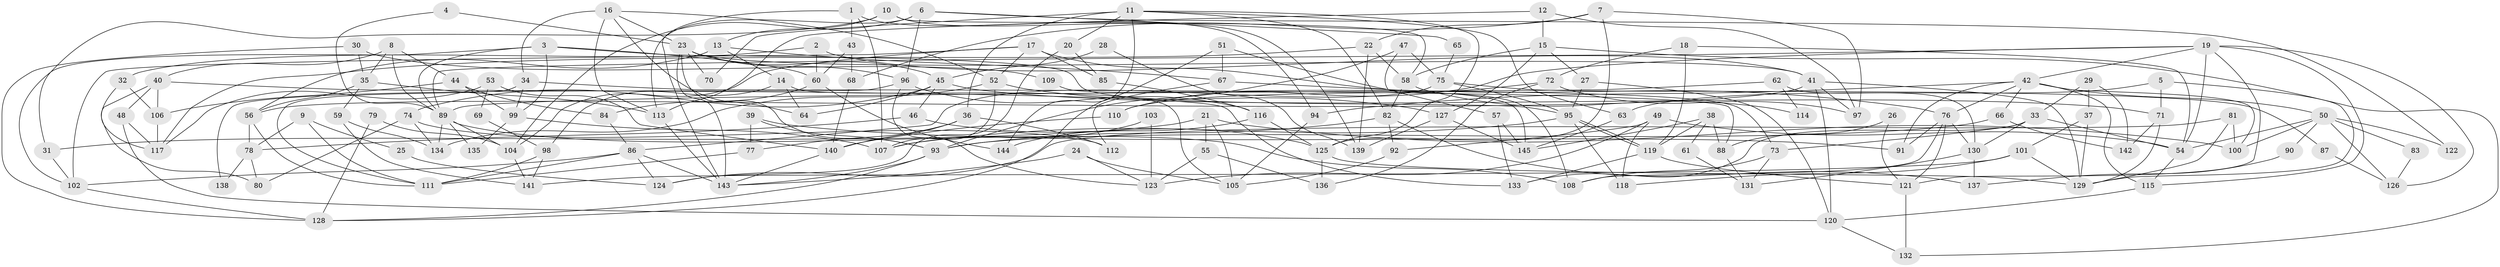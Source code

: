 // coarse degree distribution, {7: 0.0891089108910891, 3: 0.2079207920792079, 8: 0.06930693069306931, 2: 0.07920792079207921, 4: 0.19801980198019803, 5: 0.2376237623762376, 6: 0.07920792079207921, 9: 0.019801980198019802, 10: 0.019801980198019802}
// Generated by graph-tools (version 1.1) at 2025/52/02/27/25 19:52:03]
// undirected, 145 vertices, 290 edges
graph export_dot {
graph [start="1"]
  node [color=gray90,style=filled];
  1;
  2;
  3;
  4;
  5;
  6;
  7;
  8;
  9;
  10;
  11;
  12;
  13;
  14;
  15;
  16;
  17;
  18;
  19;
  20;
  21;
  22;
  23;
  24;
  25;
  26;
  27;
  28;
  29;
  30;
  31;
  32;
  33;
  34;
  35;
  36;
  37;
  38;
  39;
  40;
  41;
  42;
  43;
  44;
  45;
  46;
  47;
  48;
  49;
  50;
  51;
  52;
  53;
  54;
  55;
  56;
  57;
  58;
  59;
  60;
  61;
  62;
  63;
  64;
  65;
  66;
  67;
  68;
  69;
  70;
  71;
  72;
  73;
  74;
  75;
  76;
  77;
  78;
  79;
  80;
  81;
  82;
  83;
  84;
  85;
  86;
  87;
  88;
  89;
  90;
  91;
  92;
  93;
  94;
  95;
  96;
  97;
  98;
  99;
  100;
  101;
  102;
  103;
  104;
  105;
  106;
  107;
  108;
  109;
  110;
  111;
  112;
  113;
  114;
  115;
  116;
  117;
  118;
  119;
  120;
  121;
  122;
  123;
  124;
  125;
  126;
  127;
  128;
  129;
  130;
  131;
  132;
  133;
  134;
  135;
  136;
  137;
  138;
  139;
  140;
  141;
  142;
  143;
  144;
  145;
  1 -- 107;
  1 -- 143;
  1 -- 43;
  1 -- 94;
  2 -- 41;
  2 -- 60;
  2 -- 32;
  3 -- 102;
  3 -- 89;
  3 -- 60;
  3 -- 95;
  3 -- 99;
  4 -- 89;
  4 -- 23;
  5 -- 63;
  5 -- 129;
  5 -- 71;
  6 -- 104;
  6 -- 96;
  6 -- 65;
  6 -- 113;
  6 -- 122;
  7 -- 97;
  7 -- 22;
  7 -- 68;
  7 -- 125;
  8 -- 89;
  8 -- 44;
  8 -- 35;
  8 -- 40;
  9 -- 78;
  9 -- 111;
  9 -- 25;
  10 -- 139;
  10 -- 13;
  10 -- 31;
  10 -- 58;
  11 -- 125;
  11 -- 82;
  11 -- 20;
  11 -- 36;
  11 -- 63;
  11 -- 70;
  11 -- 144;
  12 -- 113;
  12 -- 15;
  12 -- 97;
  13 -- 56;
  13 -- 14;
  13 -- 67;
  14 -- 98;
  14 -- 64;
  14 -- 105;
  15 -- 132;
  15 -- 27;
  15 -- 58;
  15 -- 127;
  16 -- 23;
  16 -- 113;
  16 -- 34;
  16 -- 52;
  16 -- 64;
  17 -- 52;
  17 -- 102;
  17 -- 73;
  17 -- 85;
  17 -- 104;
  18 -- 54;
  18 -- 119;
  18 -- 72;
  19 -- 54;
  19 -- 42;
  19 -- 89;
  19 -- 110;
  19 -- 115;
  19 -- 121;
  19 -- 126;
  20 -- 85;
  20 -- 124;
  21 -- 100;
  21 -- 105;
  21 -- 31;
  21 -- 55;
  22 -- 117;
  22 -- 58;
  22 -- 139;
  23 -- 45;
  23 -- 143;
  23 -- 41;
  23 -- 70;
  23 -- 93;
  23 -- 96;
  24 -- 123;
  24 -- 105;
  24 -- 143;
  25 -- 124;
  26 -- 121;
  26 -- 88;
  27 -- 95;
  27 -- 120;
  28 -- 45;
  28 -- 139;
  29 -- 142;
  29 -- 33;
  29 -- 37;
  30 -- 35;
  30 -- 128;
  30 -- 109;
  31 -- 102;
  32 -- 117;
  32 -- 106;
  33 -- 73;
  33 -- 133;
  33 -- 54;
  33 -- 130;
  34 -- 111;
  34 -- 88;
  34 -- 99;
  35 -- 56;
  35 -- 59;
  35 -- 113;
  36 -- 140;
  36 -- 77;
  36 -- 112;
  37 -- 101;
  37 -- 129;
  38 -- 119;
  38 -- 88;
  38 -- 61;
  38 -- 145;
  39 -- 93;
  39 -- 91;
  39 -- 77;
  40 -- 133;
  40 -- 48;
  40 -- 80;
  40 -- 106;
  41 -- 129;
  41 -- 56;
  41 -- 97;
  41 -- 120;
  42 -- 50;
  42 -- 76;
  42 -- 66;
  42 -- 91;
  42 -- 94;
  42 -- 100;
  42 -- 115;
  43 -- 68;
  43 -- 60;
  44 -- 99;
  44 -- 106;
  44 -- 84;
  45 -- 71;
  45 -- 46;
  45 -- 64;
  45 -- 74;
  46 -- 125;
  46 -- 78;
  47 -- 75;
  47 -- 93;
  47 -- 57;
  48 -- 120;
  48 -- 117;
  49 -- 54;
  49 -- 92;
  49 -- 118;
  49 -- 123;
  50 -- 54;
  50 -- 100;
  50 -- 83;
  50 -- 90;
  50 -- 122;
  50 -- 126;
  51 -- 67;
  51 -- 128;
  51 -- 108;
  52 -- 107;
  52 -- 127;
  52 -- 134;
  53 -- 140;
  53 -- 117;
  53 -- 69;
  54 -- 115;
  55 -- 136;
  55 -- 123;
  56 -- 111;
  56 -- 78;
  57 -- 145;
  57 -- 133;
  58 -- 82;
  58 -- 114;
  59 -- 134;
  59 -- 141;
  60 -- 84;
  60 -- 144;
  61 -- 131;
  62 -- 130;
  62 -- 89;
  62 -- 114;
  63 -- 145;
  65 -- 75;
  66 -- 93;
  66 -- 142;
  67 -- 112;
  67 -- 76;
  68 -- 140;
  69 -- 98;
  71 -- 129;
  71 -- 142;
  72 -- 97;
  72 -- 110;
  72 -- 136;
  73 -- 108;
  73 -- 131;
  74 -- 134;
  74 -- 80;
  74 -- 112;
  75 -- 86;
  75 -- 95;
  75 -- 87;
  76 -- 108;
  76 -- 91;
  76 -- 121;
  76 -- 130;
  77 -- 111;
  78 -- 80;
  78 -- 138;
  79 -- 128;
  79 -- 104;
  81 -- 129;
  81 -- 124;
  81 -- 100;
  82 -- 93;
  82 -- 92;
  82 -- 137;
  83 -- 126;
  84 -- 86;
  85 -- 116;
  86 -- 143;
  86 -- 102;
  86 -- 111;
  86 -- 124;
  87 -- 126;
  88 -- 131;
  89 -- 104;
  89 -- 108;
  89 -- 134;
  89 -- 135;
  90 -- 137;
  92 -- 105;
  93 -- 143;
  93 -- 128;
  94 -- 105;
  95 -- 119;
  95 -- 119;
  95 -- 107;
  95 -- 118;
  96 -- 123;
  96 -- 116;
  96 -- 138;
  98 -- 111;
  98 -- 141;
  99 -- 107;
  99 -- 135;
  101 -- 129;
  101 -- 118;
  101 -- 141;
  102 -- 128;
  103 -- 107;
  103 -- 123;
  104 -- 141;
  106 -- 117;
  109 -- 145;
  110 -- 140;
  113 -- 143;
  115 -- 120;
  116 -- 144;
  116 -- 125;
  119 -- 121;
  119 -- 133;
  120 -- 132;
  121 -- 132;
  125 -- 129;
  125 -- 136;
  127 -- 139;
  127 -- 145;
  130 -- 131;
  130 -- 137;
  140 -- 143;
}
